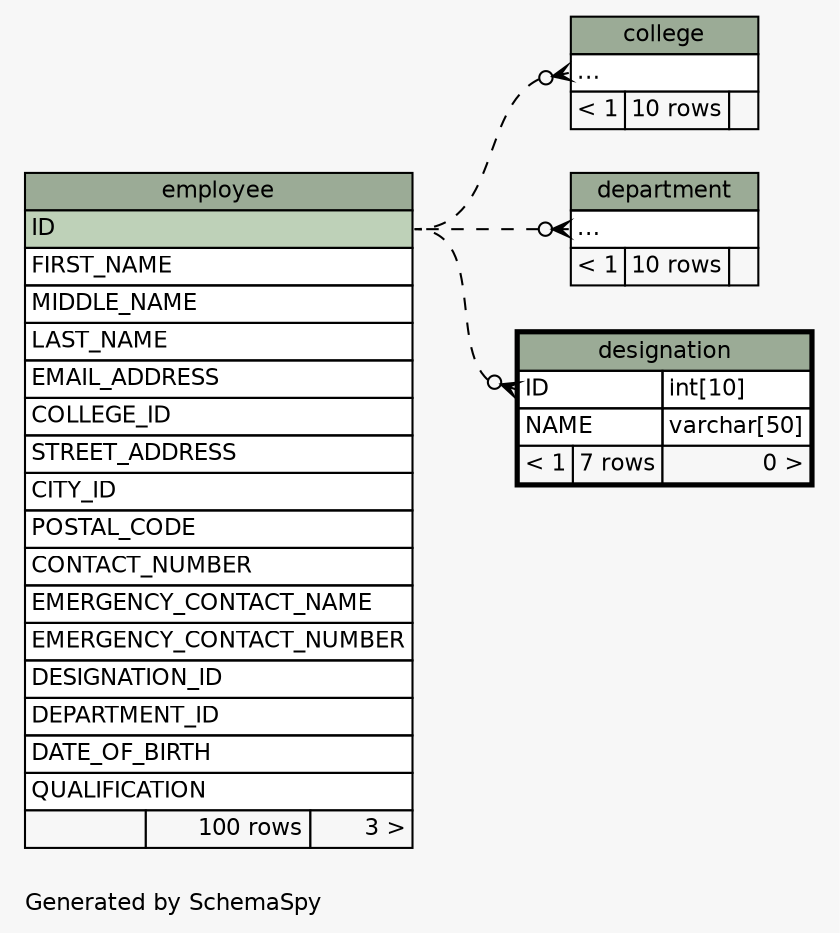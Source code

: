 // dot 2.38.0 on Windows 7 6.1
// SchemaSpy rev 590
digraph "impliedTwoDegreesRelationshipsDiagram" {
  graph [
    rankdir="RL"
    bgcolor="#f7f7f7"
    label="\nGenerated by SchemaSpy"
    labeljust="l"
    nodesep="0.18"
    ranksep="0.46"
    fontname="Helvetica"
    fontsize="11"
  ];
  node [
    fontname="Helvetica"
    fontsize="11"
    shape="plaintext"
  ];
  edge [
    arrowsize="0.8"
  ];
  "college":"elipses":w -> "employee":"ID":e [arrowhead=none dir=back arrowtail=crowodot style=dashed];
  "department":"elipses":w -> "employee":"ID":e [arrowhead=none dir=back arrowtail=crowodot style=dashed];
  "designation":"ID":w -> "employee":"ID":e [arrowhead=none dir=back arrowtail=crowodot style=dashed];
  "college" [
    label=<
    <TABLE BORDER="0" CELLBORDER="1" CELLSPACING="0" BGCOLOR="#ffffff">
      <TR><TD COLSPAN="3" BGCOLOR="#9bab96" ALIGN="CENTER">college</TD></TR>
      <TR><TD PORT="elipses" COLSPAN="3" ALIGN="LEFT">...</TD></TR>
      <TR><TD ALIGN="LEFT" BGCOLOR="#f7f7f7">&lt; 1</TD><TD ALIGN="RIGHT" BGCOLOR="#f7f7f7">10 rows</TD><TD ALIGN="RIGHT" BGCOLOR="#f7f7f7">  </TD></TR>
    </TABLE>>
    URL="college.html"
    tooltip="college"
  ];
  "department" [
    label=<
    <TABLE BORDER="0" CELLBORDER="1" CELLSPACING="0" BGCOLOR="#ffffff">
      <TR><TD COLSPAN="3" BGCOLOR="#9bab96" ALIGN="CENTER">department</TD></TR>
      <TR><TD PORT="elipses" COLSPAN="3" ALIGN="LEFT">...</TD></TR>
      <TR><TD ALIGN="LEFT" BGCOLOR="#f7f7f7">&lt; 1</TD><TD ALIGN="RIGHT" BGCOLOR="#f7f7f7">10 rows</TD><TD ALIGN="RIGHT" BGCOLOR="#f7f7f7">  </TD></TR>
    </TABLE>>
    URL="department.html"
    tooltip="department"
  ];
  "designation" [
    label=<
    <TABLE BORDER="2" CELLBORDER="1" CELLSPACING="0" BGCOLOR="#ffffff">
      <TR><TD COLSPAN="3" BGCOLOR="#9bab96" ALIGN="CENTER">designation</TD></TR>
      <TR><TD PORT="ID" COLSPAN="2" ALIGN="LEFT">ID</TD><TD PORT="ID.type" ALIGN="LEFT">int[10]</TD></TR>
      <TR><TD PORT="NAME" COLSPAN="2" ALIGN="LEFT">NAME</TD><TD PORT="NAME.type" ALIGN="LEFT">varchar[50]</TD></TR>
      <TR><TD ALIGN="LEFT" BGCOLOR="#f7f7f7">&lt; 1</TD><TD ALIGN="RIGHT" BGCOLOR="#f7f7f7">7 rows</TD><TD ALIGN="RIGHT" BGCOLOR="#f7f7f7">0 &gt;</TD></TR>
    </TABLE>>
    URL="designation.html"
    tooltip="designation"
  ];
  "employee" [
    label=<
    <TABLE BORDER="0" CELLBORDER="1" CELLSPACING="0" BGCOLOR="#ffffff">
      <TR><TD COLSPAN="3" BGCOLOR="#9bab96" ALIGN="CENTER">employee</TD></TR>
      <TR><TD PORT="ID" COLSPAN="3" BGCOLOR="#bed1b8" ALIGN="LEFT">ID</TD></TR>
      <TR><TD PORT="FIRST_NAME" COLSPAN="3" ALIGN="LEFT">FIRST_NAME</TD></TR>
      <TR><TD PORT="MIDDLE_NAME" COLSPAN="3" ALIGN="LEFT">MIDDLE_NAME</TD></TR>
      <TR><TD PORT="LAST_NAME" COLSPAN="3" ALIGN="LEFT">LAST_NAME</TD></TR>
      <TR><TD PORT="EMAIL_ADDRESS" COLSPAN="3" ALIGN="LEFT">EMAIL_ADDRESS</TD></TR>
      <TR><TD PORT="COLLEGE_ID" COLSPAN="3" ALIGN="LEFT">COLLEGE_ID</TD></TR>
      <TR><TD PORT="STREET_ADDRESS" COLSPAN="3" ALIGN="LEFT">STREET_ADDRESS</TD></TR>
      <TR><TD PORT="CITY_ID" COLSPAN="3" ALIGN="LEFT">CITY_ID</TD></TR>
      <TR><TD PORT="POSTAL_CODE" COLSPAN="3" ALIGN="LEFT">POSTAL_CODE</TD></TR>
      <TR><TD PORT="CONTACT_NUMBER" COLSPAN="3" ALIGN="LEFT">CONTACT_NUMBER</TD></TR>
      <TR><TD PORT="EMERGENCY_CONTACT_NAME" COLSPAN="3" ALIGN="LEFT">EMERGENCY_CONTACT_NAME</TD></TR>
      <TR><TD PORT="EMERGENCY_CONTACT_NUMBER" COLSPAN="3" ALIGN="LEFT">EMERGENCY_CONTACT_NUMBER</TD></TR>
      <TR><TD PORT="DESIGNATION_ID" COLSPAN="3" ALIGN="LEFT">DESIGNATION_ID</TD></TR>
      <TR><TD PORT="DEPARTMENT_ID" COLSPAN="3" ALIGN="LEFT">DEPARTMENT_ID</TD></TR>
      <TR><TD PORT="DATE_OF_BIRTH" COLSPAN="3" ALIGN="LEFT">DATE_OF_BIRTH</TD></TR>
      <TR><TD PORT="QUALIFICATION" COLSPAN="3" ALIGN="LEFT">QUALIFICATION</TD></TR>
      <TR><TD ALIGN="LEFT" BGCOLOR="#f7f7f7">  </TD><TD ALIGN="RIGHT" BGCOLOR="#f7f7f7">100 rows</TD><TD ALIGN="RIGHT" BGCOLOR="#f7f7f7">3 &gt;</TD></TR>
    </TABLE>>
    URL="employee.html"
    tooltip="employee"
  ];
}
